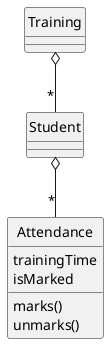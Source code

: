@startuml
hide circle

Class Training {
}

Class Student {
}

Class Attendance {
trainingTime
isMarked
marks()
unmarks()
}

Training o-- "*" Student
Student o-- "*" Attendance

@enduml
